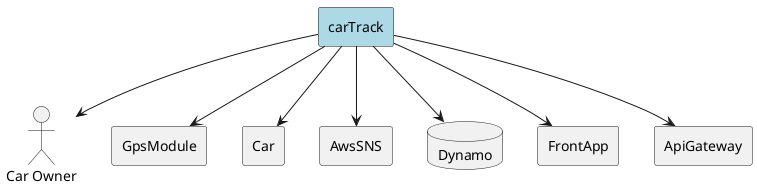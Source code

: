 @startuml


actor "Car Owner" as co
rectangle GpsModule as gps
rectangle Car as car
rectangle carTrack as CT #LightBlue
rectangle AwsSNS as SNS
database Dynamo as DB
rectangle FrontApp as app
rectangle ApiGateway as api

CT-->co
CT-->gps
CT-->car
CT-->SNS
CT-->DB
CT-->app
CT-->api



@enduml